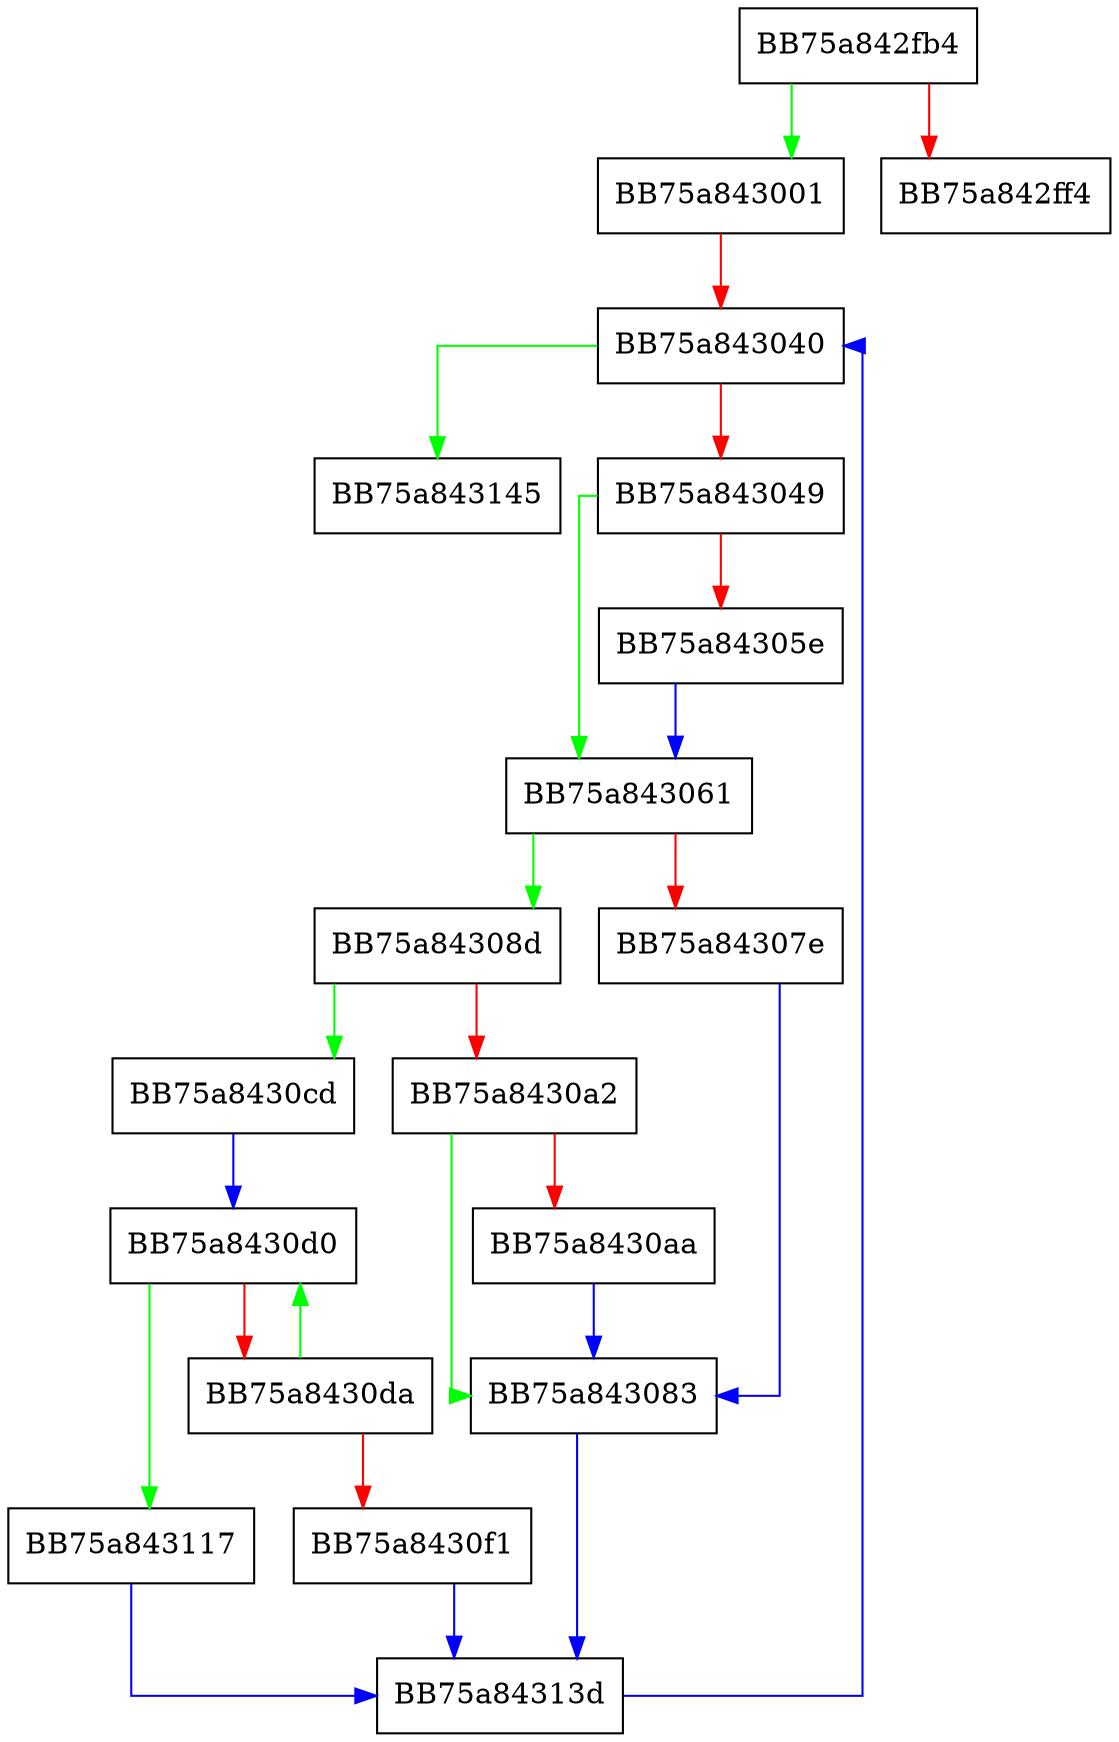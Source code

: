 digraph _Forced_rehash {
  node [shape="box"];
  graph [splines=ortho];
  BB75a842fb4 -> BB75a843001 [color="green"];
  BB75a842fb4 -> BB75a842ff4 [color="red"];
  BB75a843001 -> BB75a843040 [color="red"];
  BB75a843040 -> BB75a843145 [color="green"];
  BB75a843040 -> BB75a843049 [color="red"];
  BB75a843049 -> BB75a843061 [color="green"];
  BB75a843049 -> BB75a84305e [color="red"];
  BB75a84305e -> BB75a843061 [color="blue"];
  BB75a843061 -> BB75a84308d [color="green"];
  BB75a843061 -> BB75a84307e [color="red"];
  BB75a84307e -> BB75a843083 [color="blue"];
  BB75a843083 -> BB75a84313d [color="blue"];
  BB75a84308d -> BB75a8430cd [color="green"];
  BB75a84308d -> BB75a8430a2 [color="red"];
  BB75a8430a2 -> BB75a843083 [color="green"];
  BB75a8430a2 -> BB75a8430aa [color="red"];
  BB75a8430aa -> BB75a843083 [color="blue"];
  BB75a8430cd -> BB75a8430d0 [color="blue"];
  BB75a8430d0 -> BB75a843117 [color="green"];
  BB75a8430d0 -> BB75a8430da [color="red"];
  BB75a8430da -> BB75a8430d0 [color="green"];
  BB75a8430da -> BB75a8430f1 [color="red"];
  BB75a8430f1 -> BB75a84313d [color="blue"];
  BB75a843117 -> BB75a84313d [color="blue"];
  BB75a84313d -> BB75a843040 [color="blue"];
}